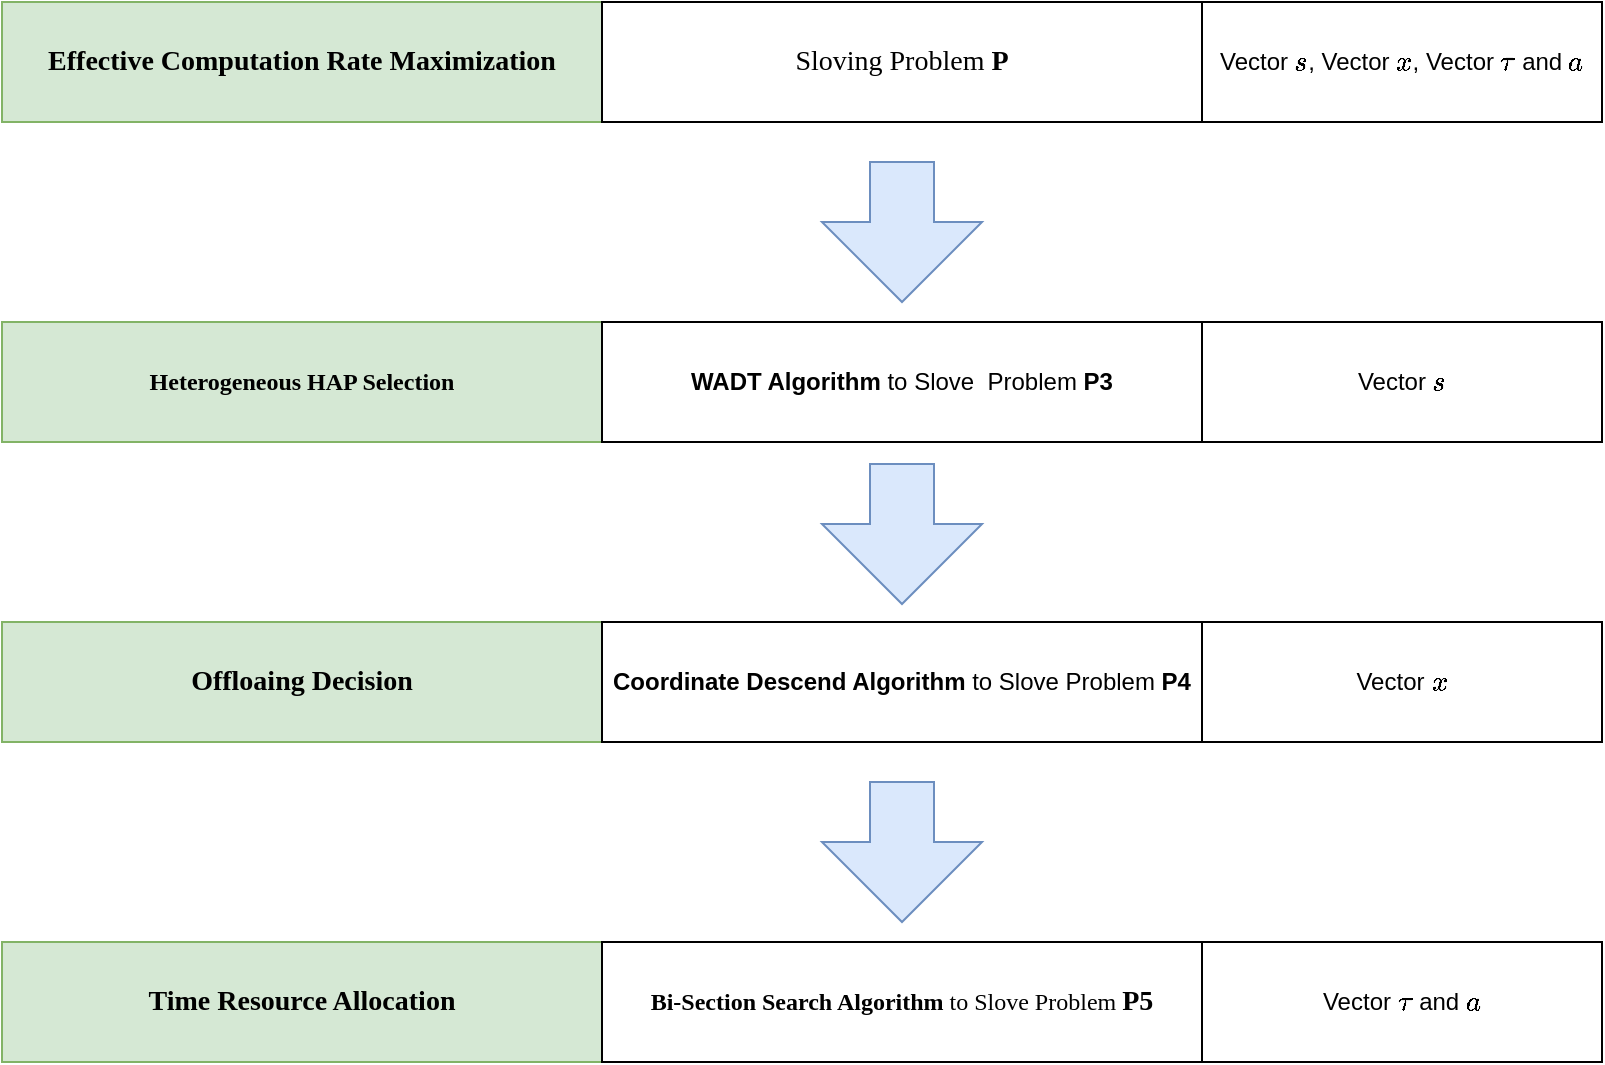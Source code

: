 <mxfile version="22.0.8" type="github">
  <diagram name="第 1 页" id="MrfcRsIQQd7lxEMBYUfb">
    <mxGraphModel dx="1524" dy="854" grid="0" gridSize="10" guides="1" tooltips="1" connect="1" arrows="1" fold="1" page="1" pageScale="1" pageWidth="1169" pageHeight="827" math="1" shadow="0">
      <root>
        <mxCell id="0" />
        <mxCell id="1" parent="0" />
        <mxCell id="afm6o2HVS6hBIHGYeLV3-1" value="&lt;font style=&quot;font-size: 14px;&quot; face=&quot;Times New Roman&quot;&gt;&lt;b&gt;Effective Computation Rate Maximization&lt;/b&gt;&lt;/font&gt;" style="rounded=0;whiteSpace=wrap;html=1;align=center;fillColor=#d5e8d4;strokeColor=#82b366;" parent="1" vertex="1">
          <mxGeometry x="180" y="80" width="300" height="60" as="geometry" />
        </mxCell>
        <mxCell id="afm6o2HVS6hBIHGYeLV3-3" value="Vector \(s\), Vector \(x\), Vector \(\tau\) and \(a\)" style="rounded=0;whiteSpace=wrap;html=1;fontStyle=0" parent="1" vertex="1">
          <mxGeometry x="780" y="80" width="200" height="60" as="geometry" />
        </mxCell>
        <mxCell id="afm6o2HVS6hBIHGYeLV3-8" value="&lt;font style=&quot;font-size: 14px;&quot; face=&quot;Times New Roman&quot;&gt;Sloving Problem &lt;b&gt;P&lt;/b&gt;&lt;/font&gt;" style="rounded=0;whiteSpace=wrap;html=1;align=center;" parent="1" vertex="1">
          <mxGeometry x="480" y="80" width="300" height="60" as="geometry" />
        </mxCell>
        <mxCell id="afm6o2HVS6hBIHGYeLV3-9" value="&lt;font face=&quot;Times New Roman&quot;&gt;&lt;b&gt;Heterogeneous HAP Selection&lt;/b&gt;&lt;/font&gt;" style="rounded=0;whiteSpace=wrap;html=1;align=center;fillColor=#d5e8d4;strokeColor=#82b366;" parent="1" vertex="1">
          <mxGeometry x="180" y="240" width="300" height="60" as="geometry" />
        </mxCell>
        <mxCell id="afm6o2HVS6hBIHGYeLV3-10" value="Vector \(s\)" style="rounded=0;whiteSpace=wrap;html=1;fontStyle=0" parent="1" vertex="1">
          <mxGeometry x="780" y="240" width="200" height="60" as="geometry" />
        </mxCell>
        <mxCell id="afm6o2HVS6hBIHGYeLV3-11" value="&lt;b&gt;WADT Algorithm&lt;/b&gt; to Slove&amp;nbsp; Problem &lt;b&gt;P3&lt;/b&gt;" style="rounded=0;whiteSpace=wrap;html=1;align=center;" parent="1" vertex="1">
          <mxGeometry x="480" y="240" width="300" height="60" as="geometry" />
        </mxCell>
        <mxCell id="afm6o2HVS6hBIHGYeLV3-12" value="&lt;font style=&quot;font-size: 14px;&quot; face=&quot;Times New Roman&quot;&gt;&lt;b&gt;Offloaing Decision&lt;/b&gt;&lt;/font&gt;" style="rounded=0;whiteSpace=wrap;html=1;align=center;fillColor=#d5e8d4;strokeColor=#82b366;" parent="1" vertex="1">
          <mxGeometry x="180" y="390" width="300" height="60" as="geometry" />
        </mxCell>
        <mxCell id="afm6o2HVS6hBIHGYeLV3-13" value="Vector \(x\)" style="rounded=0;whiteSpace=wrap;html=1;fontStyle=0" parent="1" vertex="1">
          <mxGeometry x="780" y="390" width="200" height="60" as="geometry" />
        </mxCell>
        <mxCell id="afm6o2HVS6hBIHGYeLV3-14" value="&lt;b&gt;Coordinate Descend A&lt;/b&gt;&lt;span style=&quot;border-color: var(--border-color);&quot;&gt;&lt;b&gt;lgorithm&lt;/b&gt; to Slove Problem &lt;b&gt;P4&lt;/b&gt;&lt;/span&gt;" style="rounded=0;whiteSpace=wrap;html=1;align=center;" parent="1" vertex="1">
          <mxGeometry x="480" y="390" width="300" height="60" as="geometry" />
        </mxCell>
        <mxCell id="afm6o2HVS6hBIHGYeLV3-15" value="&lt;font style=&quot;font-size: 14px;&quot; face=&quot;Times New Roman&quot;&gt;&lt;b&gt;Time Resource Allocation&lt;/b&gt;&lt;/font&gt;" style="rounded=0;whiteSpace=wrap;html=1;align=center;fillColor=#d5e8d4;strokeColor=#82b366;" parent="1" vertex="1">
          <mxGeometry x="180" y="550" width="300" height="60" as="geometry" />
        </mxCell>
        <mxCell id="afm6o2HVS6hBIHGYeLV3-16" value="Vector \(\tau\) and \(a\)" style="rounded=0;whiteSpace=wrap;html=1;fontStyle=0" parent="1" vertex="1">
          <mxGeometry x="780" y="550" width="200" height="60" as="geometry" />
        </mxCell>
        <mxCell id="afm6o2HVS6hBIHGYeLV3-17" value="&lt;font style=&quot;&quot; face=&quot;Times New Roman&quot;&gt;&lt;b&gt;Bi-Section Search Algorithm&lt;/b&gt; to Slove Problem &lt;b style=&quot;font-size: 14px;&quot;&gt;P5&lt;/b&gt;&lt;/font&gt;" style="rounded=0;whiteSpace=wrap;html=1;align=center;" parent="1" vertex="1">
          <mxGeometry x="480" y="550" width="300" height="60" as="geometry" />
        </mxCell>
        <mxCell id="afm6o2HVS6hBIHGYeLV3-18" value="" style="html=1;shadow=0;dashed=0;align=center;verticalAlign=middle;shape=mxgraph.arrows2.arrow;dy=0.6;dx=40;direction=south;notch=0;fillColor=#dae8fc;strokeColor=#6c8ebf;" parent="1" vertex="1">
          <mxGeometry x="590" y="160" width="80" height="70" as="geometry" />
        </mxCell>
        <mxCell id="afm6o2HVS6hBIHGYeLV3-21" value="" style="html=1;shadow=0;dashed=0;align=center;verticalAlign=middle;shape=mxgraph.arrows2.arrow;dy=0.6;dx=40;direction=south;notch=0;fillColor=#dae8fc;strokeColor=#6c8ebf;" parent="1" vertex="1">
          <mxGeometry x="590" y="311" width="80" height="70" as="geometry" />
        </mxCell>
        <mxCell id="afm6o2HVS6hBIHGYeLV3-22" value="" style="html=1;shadow=0;dashed=0;align=center;verticalAlign=middle;shape=mxgraph.arrows2.arrow;dy=0.6;dx=40;direction=south;notch=0;fillColor=#dae8fc;strokeColor=#6c8ebf;" parent="1" vertex="1">
          <mxGeometry x="590" y="470" width="80" height="70" as="geometry" />
        </mxCell>
      </root>
    </mxGraphModel>
  </diagram>
</mxfile>
